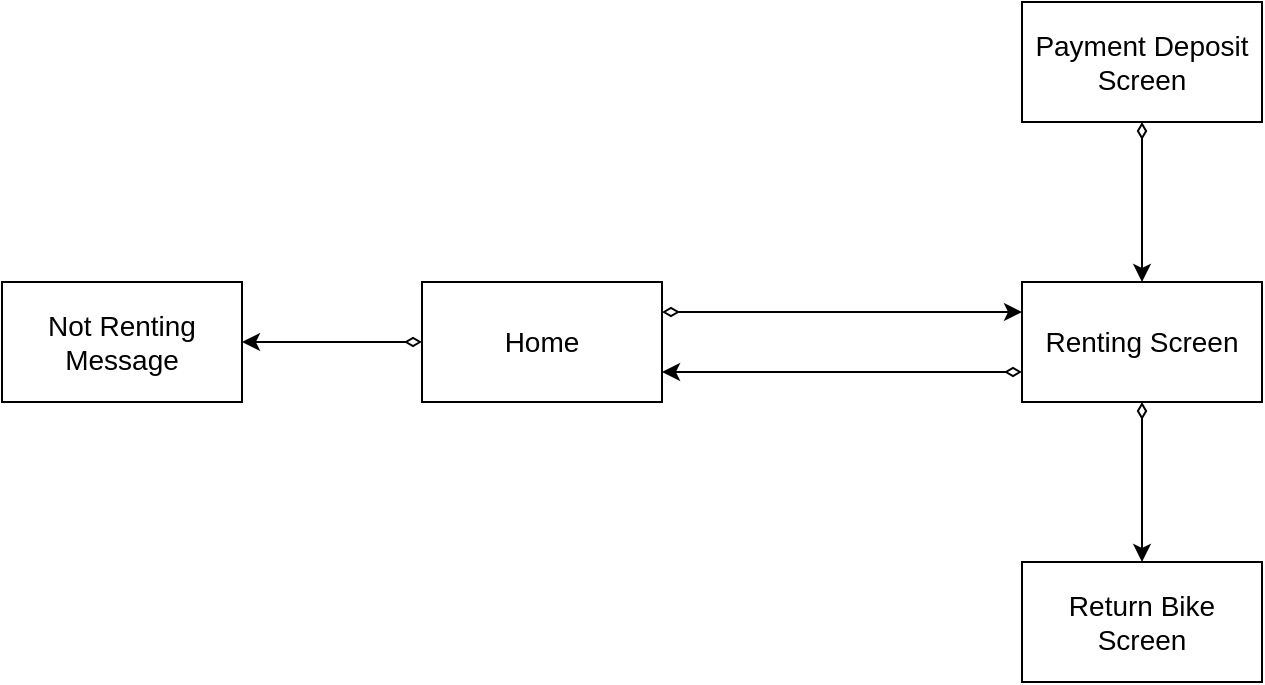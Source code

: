 <mxfile version="14.0.4" type="google"><diagram id="ndado9vOmn1tDS8S-qNf" name="Page-1"><mxGraphModel dx="801" dy="433" grid="1" gridSize="10" guides="1" tooltips="1" connect="1" arrows="1" fold="1" page="1" pageScale="1" pageWidth="850" pageHeight="1100" math="0" shadow="0"><root><mxCell id="0"/><mxCell id="1" parent="0"/><mxCell id="YLUpzBsxVMfaJTdNQRzM-1" value="&lt;font style=&quot;font-size: 14px;&quot;&gt;Home&lt;/font&gt;" style="rounded=0;whiteSpace=wrap;html=1;fontSize=14;" vertex="1" parent="1"><mxGeometry x="260" y="170" width="120" height="60" as="geometry"/></mxCell><mxCell id="YLUpzBsxVMfaJTdNQRzM-11" style="edgeStyle=orthogonalEdgeStyle;rounded=0;orthogonalLoop=1;jettySize=auto;html=1;startArrow=diamondThin;startFill=0;endArrow=classic;endFill=1;fontSize=14;" edge="1" parent="1" source="YLUpzBsxVMfaJTdNQRzM-3" target="YLUpzBsxVMfaJTdNQRzM-6"><mxGeometry relative="1" as="geometry"/></mxCell><mxCell id="YLUpzBsxVMfaJTdNQRzM-3" value="Renting Screen" style="rounded=0;whiteSpace=wrap;html=1;fontSize=14;" vertex="1" parent="1"><mxGeometry x="560" y="170" width="120" height="60" as="geometry"/></mxCell><mxCell id="YLUpzBsxVMfaJTdNQRzM-4" value="&lt;font style=&quot;font-size: 14px&quot;&gt;Not Renting Message&lt;/font&gt;" style="rounded=0;whiteSpace=wrap;html=1;fontSize=14;" vertex="1" parent="1"><mxGeometry x="50" y="170" width="120" height="60" as="geometry"/></mxCell><mxCell id="YLUpzBsxVMfaJTdNQRzM-10" style="edgeStyle=orthogonalEdgeStyle;rounded=0;orthogonalLoop=1;jettySize=auto;html=1;startArrow=diamondThin;startFill=0;endArrow=classic;endFill=1;fontSize=14;" edge="1" parent="1" source="YLUpzBsxVMfaJTdNQRzM-5" target="YLUpzBsxVMfaJTdNQRzM-3"><mxGeometry relative="1" as="geometry"/></mxCell><mxCell id="YLUpzBsxVMfaJTdNQRzM-5" value="Payment Deposit Screen" style="rounded=0;whiteSpace=wrap;html=1;fontSize=14;" vertex="1" parent="1"><mxGeometry x="560" y="30" width="120" height="60" as="geometry"/></mxCell><mxCell id="YLUpzBsxVMfaJTdNQRzM-6" value="Return Bike Screen" style="rounded=0;whiteSpace=wrap;html=1;fontSize=14;" vertex="1" parent="1"><mxGeometry x="560" y="310" width="120" height="60" as="geometry"/></mxCell><mxCell id="YLUpzBsxVMfaJTdNQRzM-7" value="" style="endArrow=diamondThin;html=1;fontSize=14;exitX=1;exitY=0.5;exitDx=0;exitDy=0;endFill=0;startArrow=classic;startFill=1;" edge="1" parent="1" source="YLUpzBsxVMfaJTdNQRzM-4"><mxGeometry width="50" height="50" relative="1" as="geometry"><mxPoint x="390" y="260" as="sourcePoint"/><mxPoint x="260" y="200" as="targetPoint"/></mxGeometry></mxCell><mxCell id="YLUpzBsxVMfaJTdNQRzM-8" value="" style="endArrow=classic;html=1;fontSize=14;exitX=1;exitY=0.25;exitDx=0;exitDy=0;entryX=0;entryY=0.25;entryDx=0;entryDy=0;startArrow=diamondThin;startFill=0;" edge="1" parent="1" source="YLUpzBsxVMfaJTdNQRzM-1" target="YLUpzBsxVMfaJTdNQRzM-3"><mxGeometry width="50" height="50" relative="1" as="geometry"><mxPoint x="210" y="210" as="sourcePoint"/><mxPoint x="270" y="210" as="targetPoint"/></mxGeometry></mxCell><mxCell id="YLUpzBsxVMfaJTdNQRzM-9" value="" style="endArrow=classic;html=1;fontSize=14;exitX=0;exitY=0.75;exitDx=0;exitDy=0;entryX=1;entryY=0.75;entryDx=0;entryDy=0;startArrow=diamondThin;startFill=0;" edge="1" parent="1" source="YLUpzBsxVMfaJTdNQRzM-3" target="YLUpzBsxVMfaJTdNQRzM-1"><mxGeometry width="50" height="50" relative="1" as="geometry"><mxPoint x="390" y="195" as="sourcePoint"/><mxPoint x="460" y="195" as="targetPoint"/></mxGeometry></mxCell></root></mxGraphModel></diagram></mxfile>